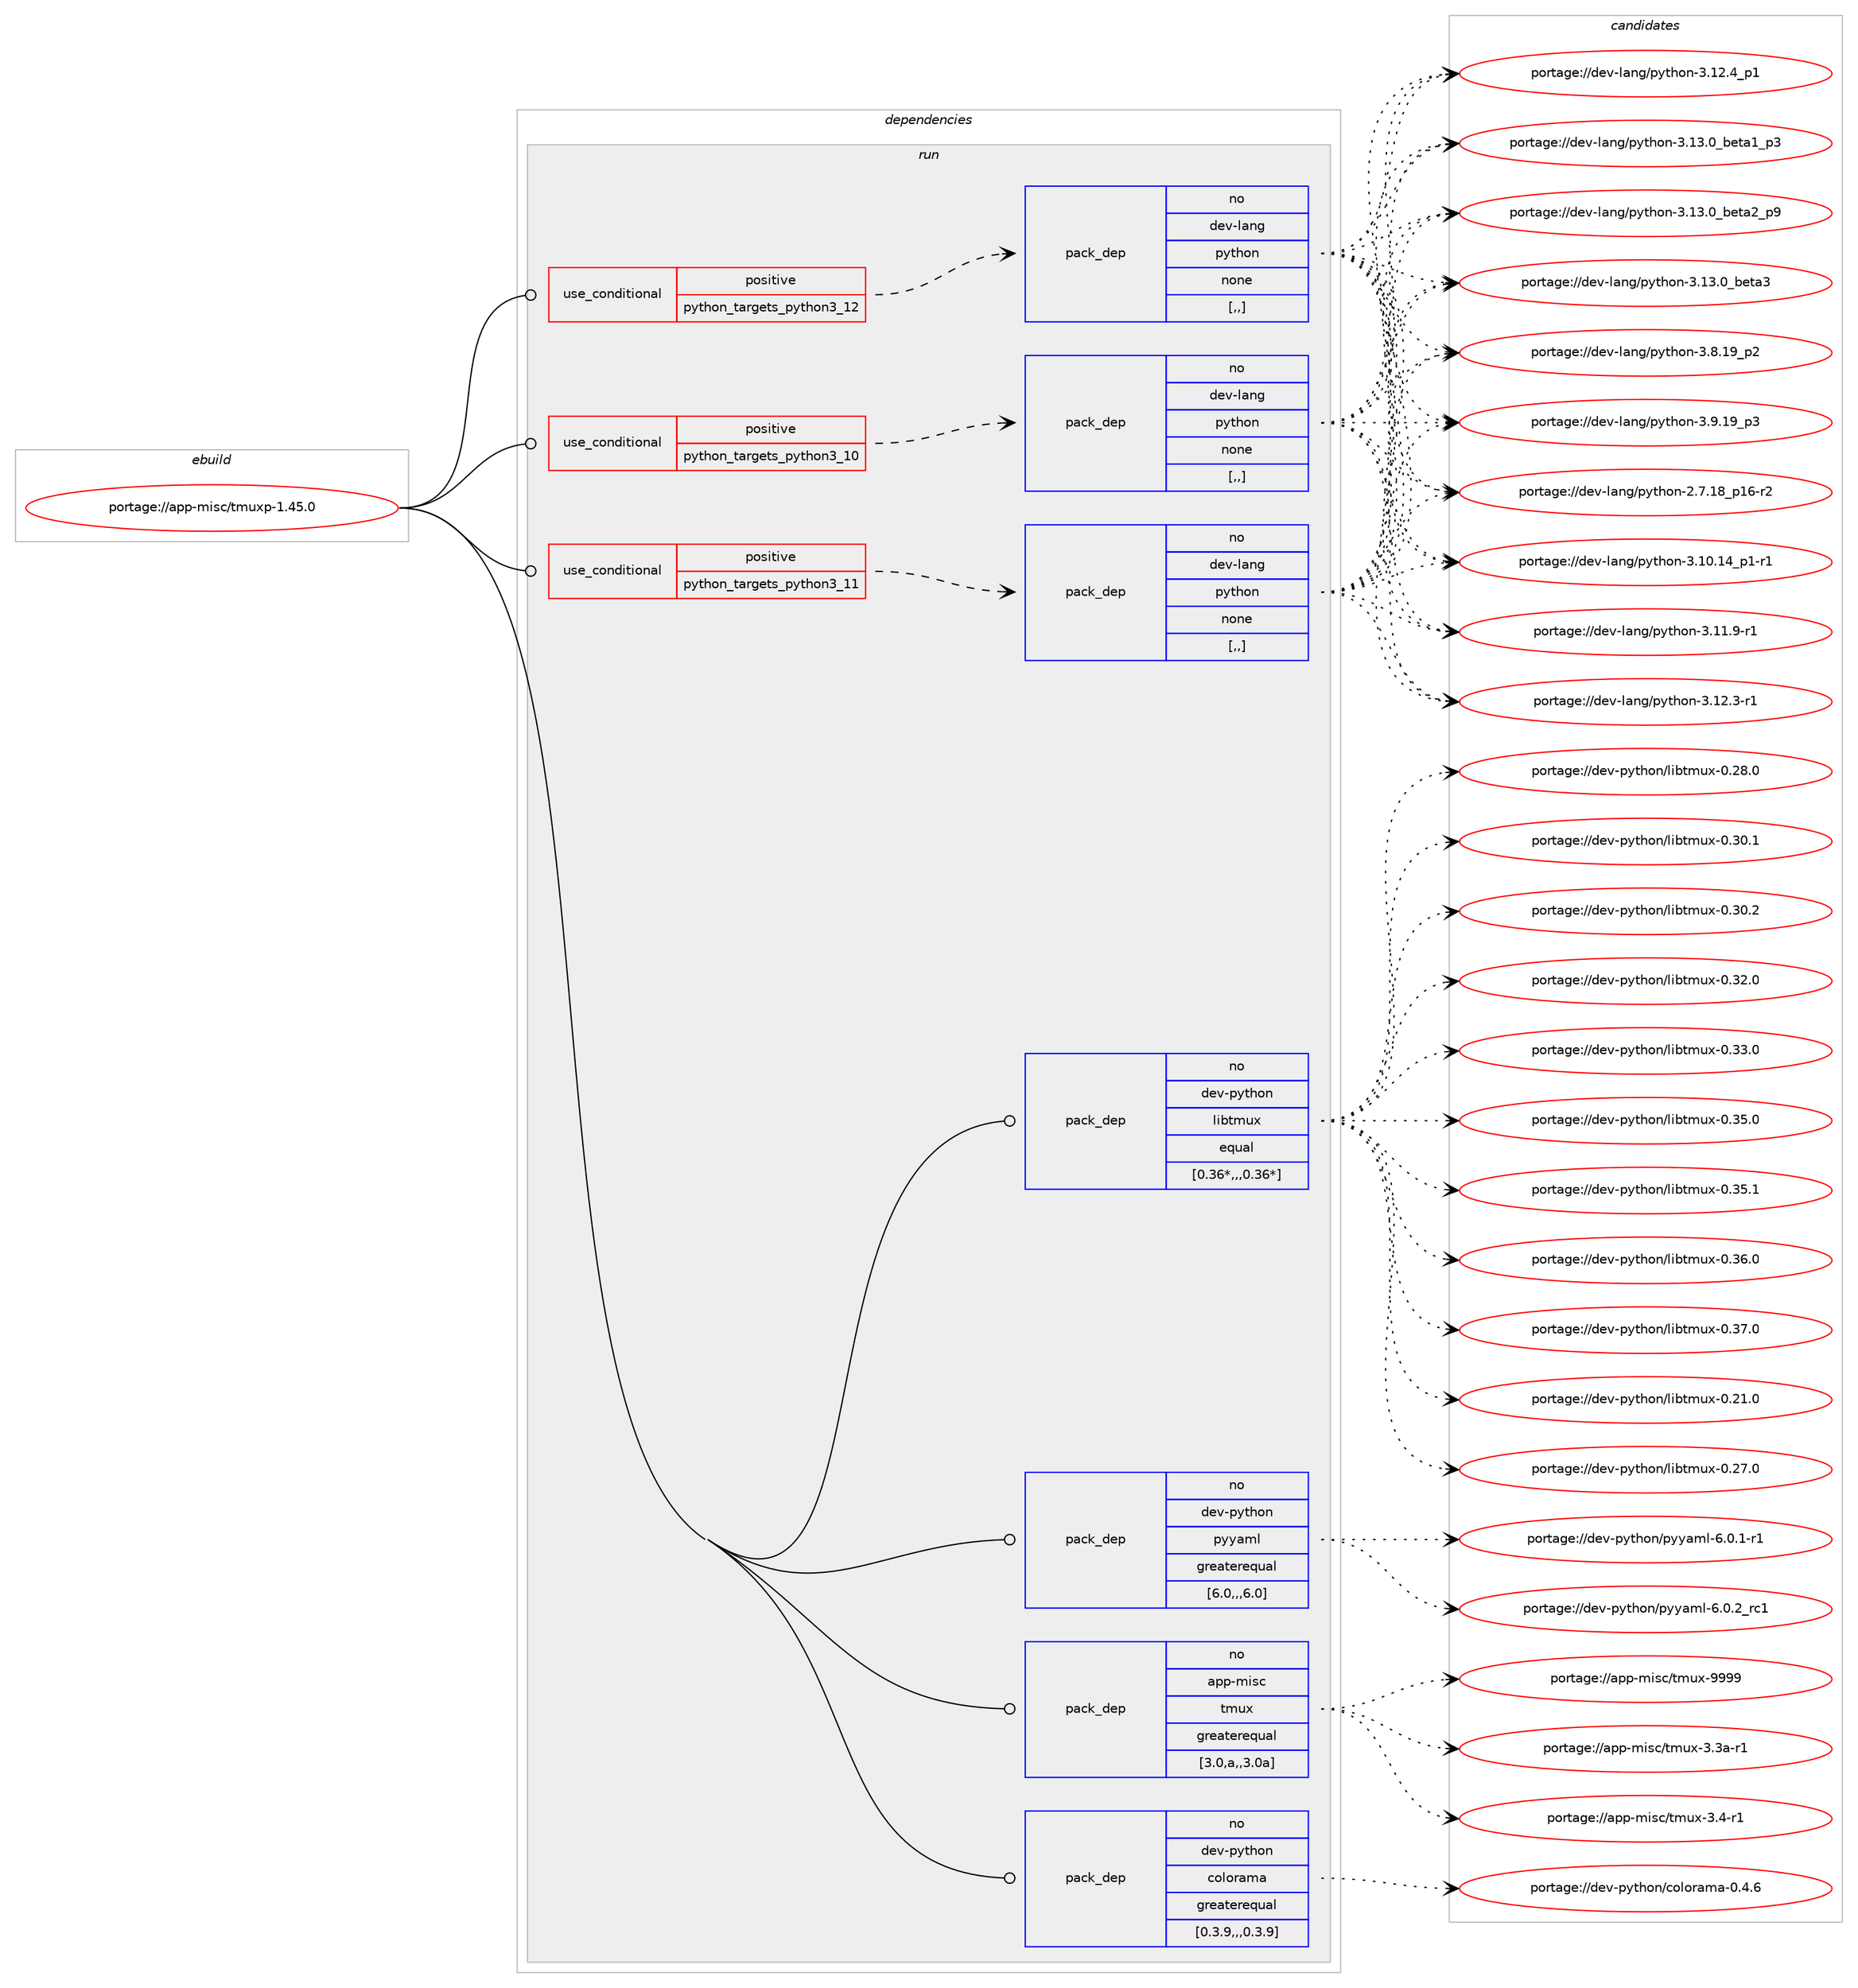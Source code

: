 digraph prolog {

# *************
# Graph options
# *************

newrank=true;
concentrate=true;
compound=true;
graph [rankdir=LR,fontname=Helvetica,fontsize=10,ranksep=1.5];#, ranksep=2.5, nodesep=0.2];
edge  [arrowhead=vee];
node  [fontname=Helvetica,fontsize=10];

# **********
# The ebuild
# **********

subgraph cluster_leftcol {
color=gray;
rank=same;
label=<<i>ebuild</i>>;
id [label="portage://app-misc/tmuxp-1.45.0", color=red, width=4, href="../app-misc/tmuxp-1.45.0.svg"];
}

# ****************
# The dependencies
# ****************

subgraph cluster_midcol {
color=gray;
label=<<i>dependencies</i>>;
subgraph cluster_compile {
fillcolor="#eeeeee";
style=filled;
label=<<i>compile</i>>;
}
subgraph cluster_compileandrun {
fillcolor="#eeeeee";
style=filled;
label=<<i>compile and run</i>>;
}
subgraph cluster_run {
fillcolor="#eeeeee";
style=filled;
label=<<i>run</i>>;
subgraph cond12314 {
dependency42788 [label=<<TABLE BORDER="0" CELLBORDER="1" CELLSPACING="0" CELLPADDING="4"><TR><TD ROWSPAN="3" CELLPADDING="10">use_conditional</TD></TR><TR><TD>positive</TD></TR><TR><TD>python_targets_python3_10</TD></TR></TABLE>>, shape=none, color=red];
subgraph pack30102 {
dependency42789 [label=<<TABLE BORDER="0" CELLBORDER="1" CELLSPACING="0" CELLPADDING="4" WIDTH="220"><TR><TD ROWSPAN="6" CELLPADDING="30">pack_dep</TD></TR><TR><TD WIDTH="110">no</TD></TR><TR><TD>dev-lang</TD></TR><TR><TD>python</TD></TR><TR><TD>none</TD></TR><TR><TD>[,,]</TD></TR></TABLE>>, shape=none, color=blue];
}
dependency42788:e -> dependency42789:w [weight=20,style="dashed",arrowhead="vee"];
}
id:e -> dependency42788:w [weight=20,style="solid",arrowhead="odot"];
subgraph cond12315 {
dependency42790 [label=<<TABLE BORDER="0" CELLBORDER="1" CELLSPACING="0" CELLPADDING="4"><TR><TD ROWSPAN="3" CELLPADDING="10">use_conditional</TD></TR><TR><TD>positive</TD></TR><TR><TD>python_targets_python3_11</TD></TR></TABLE>>, shape=none, color=red];
subgraph pack30103 {
dependency42791 [label=<<TABLE BORDER="0" CELLBORDER="1" CELLSPACING="0" CELLPADDING="4" WIDTH="220"><TR><TD ROWSPAN="6" CELLPADDING="30">pack_dep</TD></TR><TR><TD WIDTH="110">no</TD></TR><TR><TD>dev-lang</TD></TR><TR><TD>python</TD></TR><TR><TD>none</TD></TR><TR><TD>[,,]</TD></TR></TABLE>>, shape=none, color=blue];
}
dependency42790:e -> dependency42791:w [weight=20,style="dashed",arrowhead="vee"];
}
id:e -> dependency42790:w [weight=20,style="solid",arrowhead="odot"];
subgraph cond12316 {
dependency42792 [label=<<TABLE BORDER="0" CELLBORDER="1" CELLSPACING="0" CELLPADDING="4"><TR><TD ROWSPAN="3" CELLPADDING="10">use_conditional</TD></TR><TR><TD>positive</TD></TR><TR><TD>python_targets_python3_12</TD></TR></TABLE>>, shape=none, color=red];
subgraph pack30104 {
dependency42793 [label=<<TABLE BORDER="0" CELLBORDER="1" CELLSPACING="0" CELLPADDING="4" WIDTH="220"><TR><TD ROWSPAN="6" CELLPADDING="30">pack_dep</TD></TR><TR><TD WIDTH="110">no</TD></TR><TR><TD>dev-lang</TD></TR><TR><TD>python</TD></TR><TR><TD>none</TD></TR><TR><TD>[,,]</TD></TR></TABLE>>, shape=none, color=blue];
}
dependency42792:e -> dependency42793:w [weight=20,style="dashed",arrowhead="vee"];
}
id:e -> dependency42792:w [weight=20,style="solid",arrowhead="odot"];
subgraph pack30105 {
dependency42794 [label=<<TABLE BORDER="0" CELLBORDER="1" CELLSPACING="0" CELLPADDING="4" WIDTH="220"><TR><TD ROWSPAN="6" CELLPADDING="30">pack_dep</TD></TR><TR><TD WIDTH="110">no</TD></TR><TR><TD>app-misc</TD></TR><TR><TD>tmux</TD></TR><TR><TD>greaterequal</TD></TR><TR><TD>[3.0,a,,3.0a]</TD></TR></TABLE>>, shape=none, color=blue];
}
id:e -> dependency42794:w [weight=20,style="solid",arrowhead="odot"];
subgraph pack30106 {
dependency42795 [label=<<TABLE BORDER="0" CELLBORDER="1" CELLSPACING="0" CELLPADDING="4" WIDTH="220"><TR><TD ROWSPAN="6" CELLPADDING="30">pack_dep</TD></TR><TR><TD WIDTH="110">no</TD></TR><TR><TD>dev-python</TD></TR><TR><TD>colorama</TD></TR><TR><TD>greaterequal</TD></TR><TR><TD>[0.3.9,,,0.3.9]</TD></TR></TABLE>>, shape=none, color=blue];
}
id:e -> dependency42795:w [weight=20,style="solid",arrowhead="odot"];
subgraph pack30107 {
dependency42796 [label=<<TABLE BORDER="0" CELLBORDER="1" CELLSPACING="0" CELLPADDING="4" WIDTH="220"><TR><TD ROWSPAN="6" CELLPADDING="30">pack_dep</TD></TR><TR><TD WIDTH="110">no</TD></TR><TR><TD>dev-python</TD></TR><TR><TD>libtmux</TD></TR><TR><TD>equal</TD></TR><TR><TD>[0.36*,,,0.36*]</TD></TR></TABLE>>, shape=none, color=blue];
}
id:e -> dependency42796:w [weight=20,style="solid",arrowhead="odot"];
subgraph pack30108 {
dependency42797 [label=<<TABLE BORDER="0" CELLBORDER="1" CELLSPACING="0" CELLPADDING="4" WIDTH="220"><TR><TD ROWSPAN="6" CELLPADDING="30">pack_dep</TD></TR><TR><TD WIDTH="110">no</TD></TR><TR><TD>dev-python</TD></TR><TR><TD>pyyaml</TD></TR><TR><TD>greaterequal</TD></TR><TR><TD>[6.0,,,6.0]</TD></TR></TABLE>>, shape=none, color=blue];
}
id:e -> dependency42797:w [weight=20,style="solid",arrowhead="odot"];
}
}

# **************
# The candidates
# **************

subgraph cluster_choices {
rank=same;
color=gray;
label=<<i>candidates</i>>;

subgraph choice30102 {
color=black;
nodesep=1;
choice100101118451089711010347112121116104111110455046554649569511249544511450 [label="portage://dev-lang/python-2.7.18_p16-r2", color=red, width=4,href="../dev-lang/python-2.7.18_p16-r2.svg"];
choice100101118451089711010347112121116104111110455146494846495295112494511449 [label="portage://dev-lang/python-3.10.14_p1-r1", color=red, width=4,href="../dev-lang/python-3.10.14_p1-r1.svg"];
choice100101118451089711010347112121116104111110455146494946574511449 [label="portage://dev-lang/python-3.11.9-r1", color=red, width=4,href="../dev-lang/python-3.11.9-r1.svg"];
choice100101118451089711010347112121116104111110455146495046514511449 [label="portage://dev-lang/python-3.12.3-r1", color=red, width=4,href="../dev-lang/python-3.12.3-r1.svg"];
choice100101118451089711010347112121116104111110455146495046529511249 [label="portage://dev-lang/python-3.12.4_p1", color=red, width=4,href="../dev-lang/python-3.12.4_p1.svg"];
choice10010111845108971101034711212111610411111045514649514648959810111697499511251 [label="portage://dev-lang/python-3.13.0_beta1_p3", color=red, width=4,href="../dev-lang/python-3.13.0_beta1_p3.svg"];
choice10010111845108971101034711212111610411111045514649514648959810111697509511257 [label="portage://dev-lang/python-3.13.0_beta2_p9", color=red, width=4,href="../dev-lang/python-3.13.0_beta2_p9.svg"];
choice1001011184510897110103471121211161041111104551464951464895981011169751 [label="portage://dev-lang/python-3.13.0_beta3", color=red, width=4,href="../dev-lang/python-3.13.0_beta3.svg"];
choice100101118451089711010347112121116104111110455146564649579511250 [label="portage://dev-lang/python-3.8.19_p2", color=red, width=4,href="../dev-lang/python-3.8.19_p2.svg"];
choice100101118451089711010347112121116104111110455146574649579511251 [label="portage://dev-lang/python-3.9.19_p3", color=red, width=4,href="../dev-lang/python-3.9.19_p3.svg"];
dependency42789:e -> choice100101118451089711010347112121116104111110455046554649569511249544511450:w [style=dotted,weight="100"];
dependency42789:e -> choice100101118451089711010347112121116104111110455146494846495295112494511449:w [style=dotted,weight="100"];
dependency42789:e -> choice100101118451089711010347112121116104111110455146494946574511449:w [style=dotted,weight="100"];
dependency42789:e -> choice100101118451089711010347112121116104111110455146495046514511449:w [style=dotted,weight="100"];
dependency42789:e -> choice100101118451089711010347112121116104111110455146495046529511249:w [style=dotted,weight="100"];
dependency42789:e -> choice10010111845108971101034711212111610411111045514649514648959810111697499511251:w [style=dotted,weight="100"];
dependency42789:e -> choice10010111845108971101034711212111610411111045514649514648959810111697509511257:w [style=dotted,weight="100"];
dependency42789:e -> choice1001011184510897110103471121211161041111104551464951464895981011169751:w [style=dotted,weight="100"];
dependency42789:e -> choice100101118451089711010347112121116104111110455146564649579511250:w [style=dotted,weight="100"];
dependency42789:e -> choice100101118451089711010347112121116104111110455146574649579511251:w [style=dotted,weight="100"];
}
subgraph choice30103 {
color=black;
nodesep=1;
choice100101118451089711010347112121116104111110455046554649569511249544511450 [label="portage://dev-lang/python-2.7.18_p16-r2", color=red, width=4,href="../dev-lang/python-2.7.18_p16-r2.svg"];
choice100101118451089711010347112121116104111110455146494846495295112494511449 [label="portage://dev-lang/python-3.10.14_p1-r1", color=red, width=4,href="../dev-lang/python-3.10.14_p1-r1.svg"];
choice100101118451089711010347112121116104111110455146494946574511449 [label="portage://dev-lang/python-3.11.9-r1", color=red, width=4,href="../dev-lang/python-3.11.9-r1.svg"];
choice100101118451089711010347112121116104111110455146495046514511449 [label="portage://dev-lang/python-3.12.3-r1", color=red, width=4,href="../dev-lang/python-3.12.3-r1.svg"];
choice100101118451089711010347112121116104111110455146495046529511249 [label="portage://dev-lang/python-3.12.4_p1", color=red, width=4,href="../dev-lang/python-3.12.4_p1.svg"];
choice10010111845108971101034711212111610411111045514649514648959810111697499511251 [label="portage://dev-lang/python-3.13.0_beta1_p3", color=red, width=4,href="../dev-lang/python-3.13.0_beta1_p3.svg"];
choice10010111845108971101034711212111610411111045514649514648959810111697509511257 [label="portage://dev-lang/python-3.13.0_beta2_p9", color=red, width=4,href="../dev-lang/python-3.13.0_beta2_p9.svg"];
choice1001011184510897110103471121211161041111104551464951464895981011169751 [label="portage://dev-lang/python-3.13.0_beta3", color=red, width=4,href="../dev-lang/python-3.13.0_beta3.svg"];
choice100101118451089711010347112121116104111110455146564649579511250 [label="portage://dev-lang/python-3.8.19_p2", color=red, width=4,href="../dev-lang/python-3.8.19_p2.svg"];
choice100101118451089711010347112121116104111110455146574649579511251 [label="portage://dev-lang/python-3.9.19_p3", color=red, width=4,href="../dev-lang/python-3.9.19_p3.svg"];
dependency42791:e -> choice100101118451089711010347112121116104111110455046554649569511249544511450:w [style=dotted,weight="100"];
dependency42791:e -> choice100101118451089711010347112121116104111110455146494846495295112494511449:w [style=dotted,weight="100"];
dependency42791:e -> choice100101118451089711010347112121116104111110455146494946574511449:w [style=dotted,weight="100"];
dependency42791:e -> choice100101118451089711010347112121116104111110455146495046514511449:w [style=dotted,weight="100"];
dependency42791:e -> choice100101118451089711010347112121116104111110455146495046529511249:w [style=dotted,weight="100"];
dependency42791:e -> choice10010111845108971101034711212111610411111045514649514648959810111697499511251:w [style=dotted,weight="100"];
dependency42791:e -> choice10010111845108971101034711212111610411111045514649514648959810111697509511257:w [style=dotted,weight="100"];
dependency42791:e -> choice1001011184510897110103471121211161041111104551464951464895981011169751:w [style=dotted,weight="100"];
dependency42791:e -> choice100101118451089711010347112121116104111110455146564649579511250:w [style=dotted,weight="100"];
dependency42791:e -> choice100101118451089711010347112121116104111110455146574649579511251:w [style=dotted,weight="100"];
}
subgraph choice30104 {
color=black;
nodesep=1;
choice100101118451089711010347112121116104111110455046554649569511249544511450 [label="portage://dev-lang/python-2.7.18_p16-r2", color=red, width=4,href="../dev-lang/python-2.7.18_p16-r2.svg"];
choice100101118451089711010347112121116104111110455146494846495295112494511449 [label="portage://dev-lang/python-3.10.14_p1-r1", color=red, width=4,href="../dev-lang/python-3.10.14_p1-r1.svg"];
choice100101118451089711010347112121116104111110455146494946574511449 [label="portage://dev-lang/python-3.11.9-r1", color=red, width=4,href="../dev-lang/python-3.11.9-r1.svg"];
choice100101118451089711010347112121116104111110455146495046514511449 [label="portage://dev-lang/python-3.12.3-r1", color=red, width=4,href="../dev-lang/python-3.12.3-r1.svg"];
choice100101118451089711010347112121116104111110455146495046529511249 [label="portage://dev-lang/python-3.12.4_p1", color=red, width=4,href="../dev-lang/python-3.12.4_p1.svg"];
choice10010111845108971101034711212111610411111045514649514648959810111697499511251 [label="portage://dev-lang/python-3.13.0_beta1_p3", color=red, width=4,href="../dev-lang/python-3.13.0_beta1_p3.svg"];
choice10010111845108971101034711212111610411111045514649514648959810111697509511257 [label="portage://dev-lang/python-3.13.0_beta2_p9", color=red, width=4,href="../dev-lang/python-3.13.0_beta2_p9.svg"];
choice1001011184510897110103471121211161041111104551464951464895981011169751 [label="portage://dev-lang/python-3.13.0_beta3", color=red, width=4,href="../dev-lang/python-3.13.0_beta3.svg"];
choice100101118451089711010347112121116104111110455146564649579511250 [label="portage://dev-lang/python-3.8.19_p2", color=red, width=4,href="../dev-lang/python-3.8.19_p2.svg"];
choice100101118451089711010347112121116104111110455146574649579511251 [label="portage://dev-lang/python-3.9.19_p3", color=red, width=4,href="../dev-lang/python-3.9.19_p3.svg"];
dependency42793:e -> choice100101118451089711010347112121116104111110455046554649569511249544511450:w [style=dotted,weight="100"];
dependency42793:e -> choice100101118451089711010347112121116104111110455146494846495295112494511449:w [style=dotted,weight="100"];
dependency42793:e -> choice100101118451089711010347112121116104111110455146494946574511449:w [style=dotted,weight="100"];
dependency42793:e -> choice100101118451089711010347112121116104111110455146495046514511449:w [style=dotted,weight="100"];
dependency42793:e -> choice100101118451089711010347112121116104111110455146495046529511249:w [style=dotted,weight="100"];
dependency42793:e -> choice10010111845108971101034711212111610411111045514649514648959810111697499511251:w [style=dotted,weight="100"];
dependency42793:e -> choice10010111845108971101034711212111610411111045514649514648959810111697509511257:w [style=dotted,weight="100"];
dependency42793:e -> choice1001011184510897110103471121211161041111104551464951464895981011169751:w [style=dotted,weight="100"];
dependency42793:e -> choice100101118451089711010347112121116104111110455146564649579511250:w [style=dotted,weight="100"];
dependency42793:e -> choice100101118451089711010347112121116104111110455146574649579511251:w [style=dotted,weight="100"];
}
subgraph choice30105 {
color=black;
nodesep=1;
choice9711211245109105115994711610911712045514651974511449 [label="portage://app-misc/tmux-3.3a-r1", color=red, width=4,href="../app-misc/tmux-3.3a-r1.svg"];
choice97112112451091051159947116109117120455146524511449 [label="portage://app-misc/tmux-3.4-r1", color=red, width=4,href="../app-misc/tmux-3.4-r1.svg"];
choice971121124510910511599471161091171204557575757 [label="portage://app-misc/tmux-9999", color=red, width=4,href="../app-misc/tmux-9999.svg"];
dependency42794:e -> choice9711211245109105115994711610911712045514651974511449:w [style=dotted,weight="100"];
dependency42794:e -> choice97112112451091051159947116109117120455146524511449:w [style=dotted,weight="100"];
dependency42794:e -> choice971121124510910511599471161091171204557575757:w [style=dotted,weight="100"];
}
subgraph choice30106 {
color=black;
nodesep=1;
choice1001011184511212111610411111047991111081111149710997454846524654 [label="portage://dev-python/colorama-0.4.6", color=red, width=4,href="../dev-python/colorama-0.4.6.svg"];
dependency42795:e -> choice1001011184511212111610411111047991111081111149710997454846524654:w [style=dotted,weight="100"];
}
subgraph choice30107 {
color=black;
nodesep=1;
choice10010111845112121116104111110471081059811610911712045484650494648 [label="portage://dev-python/libtmux-0.21.0", color=red, width=4,href="../dev-python/libtmux-0.21.0.svg"];
choice10010111845112121116104111110471081059811610911712045484650554648 [label="portage://dev-python/libtmux-0.27.0", color=red, width=4,href="../dev-python/libtmux-0.27.0.svg"];
choice10010111845112121116104111110471081059811610911712045484650564648 [label="portage://dev-python/libtmux-0.28.0", color=red, width=4,href="../dev-python/libtmux-0.28.0.svg"];
choice10010111845112121116104111110471081059811610911712045484651484649 [label="portage://dev-python/libtmux-0.30.1", color=red, width=4,href="../dev-python/libtmux-0.30.1.svg"];
choice10010111845112121116104111110471081059811610911712045484651484650 [label="portage://dev-python/libtmux-0.30.2", color=red, width=4,href="../dev-python/libtmux-0.30.2.svg"];
choice10010111845112121116104111110471081059811610911712045484651504648 [label="portage://dev-python/libtmux-0.32.0", color=red, width=4,href="../dev-python/libtmux-0.32.0.svg"];
choice10010111845112121116104111110471081059811610911712045484651514648 [label="portage://dev-python/libtmux-0.33.0", color=red, width=4,href="../dev-python/libtmux-0.33.0.svg"];
choice10010111845112121116104111110471081059811610911712045484651534648 [label="portage://dev-python/libtmux-0.35.0", color=red, width=4,href="../dev-python/libtmux-0.35.0.svg"];
choice10010111845112121116104111110471081059811610911712045484651534649 [label="portage://dev-python/libtmux-0.35.1", color=red, width=4,href="../dev-python/libtmux-0.35.1.svg"];
choice10010111845112121116104111110471081059811610911712045484651544648 [label="portage://dev-python/libtmux-0.36.0", color=red, width=4,href="../dev-python/libtmux-0.36.0.svg"];
choice10010111845112121116104111110471081059811610911712045484651554648 [label="portage://dev-python/libtmux-0.37.0", color=red, width=4,href="../dev-python/libtmux-0.37.0.svg"];
dependency42796:e -> choice10010111845112121116104111110471081059811610911712045484650494648:w [style=dotted,weight="100"];
dependency42796:e -> choice10010111845112121116104111110471081059811610911712045484650554648:w [style=dotted,weight="100"];
dependency42796:e -> choice10010111845112121116104111110471081059811610911712045484650564648:w [style=dotted,weight="100"];
dependency42796:e -> choice10010111845112121116104111110471081059811610911712045484651484649:w [style=dotted,weight="100"];
dependency42796:e -> choice10010111845112121116104111110471081059811610911712045484651484650:w [style=dotted,weight="100"];
dependency42796:e -> choice10010111845112121116104111110471081059811610911712045484651504648:w [style=dotted,weight="100"];
dependency42796:e -> choice10010111845112121116104111110471081059811610911712045484651514648:w [style=dotted,weight="100"];
dependency42796:e -> choice10010111845112121116104111110471081059811610911712045484651534648:w [style=dotted,weight="100"];
dependency42796:e -> choice10010111845112121116104111110471081059811610911712045484651534649:w [style=dotted,weight="100"];
dependency42796:e -> choice10010111845112121116104111110471081059811610911712045484651544648:w [style=dotted,weight="100"];
dependency42796:e -> choice10010111845112121116104111110471081059811610911712045484651554648:w [style=dotted,weight="100"];
}
subgraph choice30108 {
color=black;
nodesep=1;
choice1001011184511212111610411111047112121121971091084554464846494511449 [label="portage://dev-python/pyyaml-6.0.1-r1", color=red, width=4,href="../dev-python/pyyaml-6.0.1-r1.svg"];
choice100101118451121211161041111104711212112197109108455446484650951149949 [label="portage://dev-python/pyyaml-6.0.2_rc1", color=red, width=4,href="../dev-python/pyyaml-6.0.2_rc1.svg"];
dependency42797:e -> choice1001011184511212111610411111047112121121971091084554464846494511449:w [style=dotted,weight="100"];
dependency42797:e -> choice100101118451121211161041111104711212112197109108455446484650951149949:w [style=dotted,weight="100"];
}
}

}
